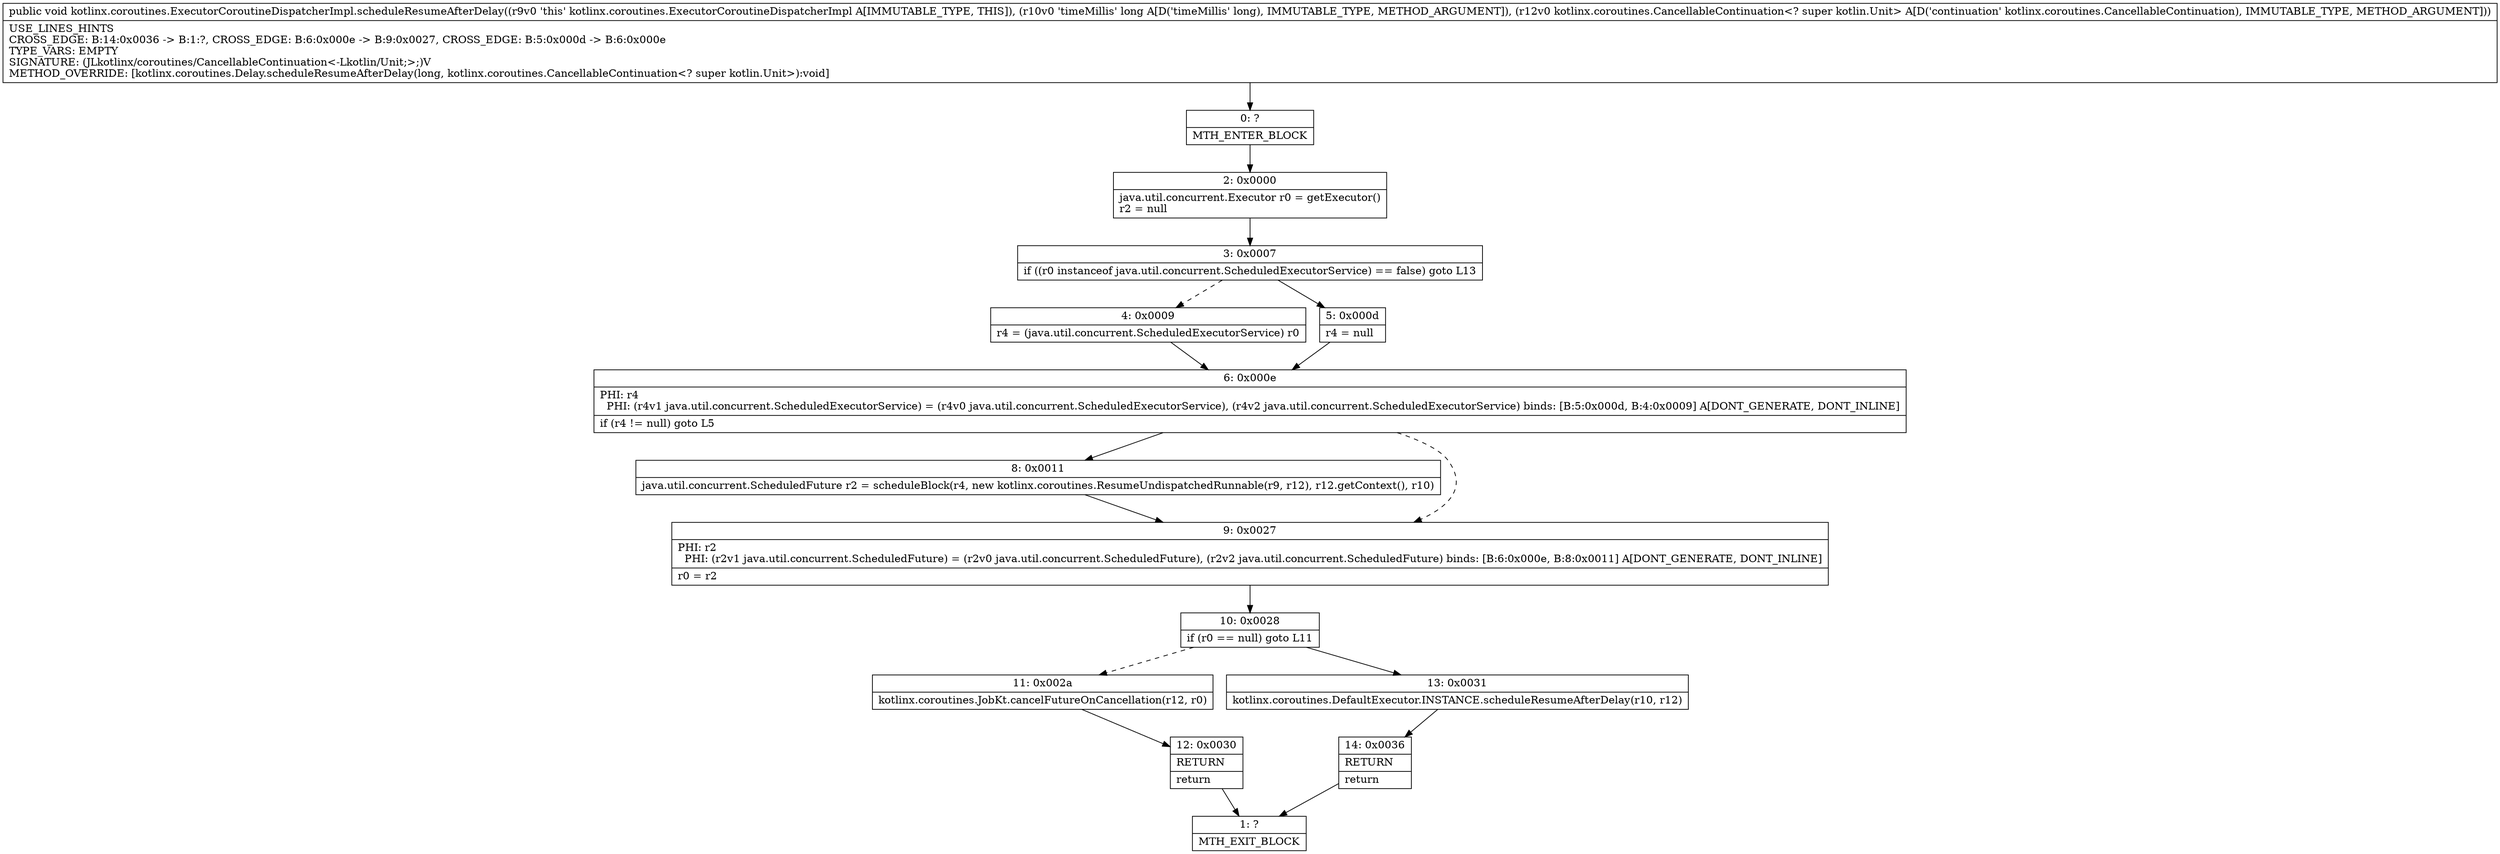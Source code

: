 digraph "CFG forkotlinx.coroutines.ExecutorCoroutineDispatcherImpl.scheduleResumeAfterDelay(JLkotlinx\/coroutines\/CancellableContinuation;)V" {
Node_0 [shape=record,label="{0\:\ ?|MTH_ENTER_BLOCK\l}"];
Node_2 [shape=record,label="{2\:\ 0x0000|java.util.concurrent.Executor r0 = getExecutor()\lr2 = null\l}"];
Node_3 [shape=record,label="{3\:\ 0x0007|if ((r0 instanceof java.util.concurrent.ScheduledExecutorService) == false) goto L13\l}"];
Node_4 [shape=record,label="{4\:\ 0x0009|r4 = (java.util.concurrent.ScheduledExecutorService) r0\l}"];
Node_6 [shape=record,label="{6\:\ 0x000e|PHI: r4 \l  PHI: (r4v1 java.util.concurrent.ScheduledExecutorService) = (r4v0 java.util.concurrent.ScheduledExecutorService), (r4v2 java.util.concurrent.ScheduledExecutorService) binds: [B:5:0x000d, B:4:0x0009] A[DONT_GENERATE, DONT_INLINE]\l|if (r4 != null) goto L5\l}"];
Node_8 [shape=record,label="{8\:\ 0x0011|java.util.concurrent.ScheduledFuture r2 = scheduleBlock(r4, new kotlinx.coroutines.ResumeUndispatchedRunnable(r9, r12), r12.getContext(), r10)\l}"];
Node_9 [shape=record,label="{9\:\ 0x0027|PHI: r2 \l  PHI: (r2v1 java.util.concurrent.ScheduledFuture) = (r2v0 java.util.concurrent.ScheduledFuture), (r2v2 java.util.concurrent.ScheduledFuture) binds: [B:6:0x000e, B:8:0x0011] A[DONT_GENERATE, DONT_INLINE]\l|r0 = r2\l}"];
Node_10 [shape=record,label="{10\:\ 0x0028|if (r0 == null) goto L11\l}"];
Node_11 [shape=record,label="{11\:\ 0x002a|kotlinx.coroutines.JobKt.cancelFutureOnCancellation(r12, r0)\l}"];
Node_12 [shape=record,label="{12\:\ 0x0030|RETURN\l|return\l}"];
Node_1 [shape=record,label="{1\:\ ?|MTH_EXIT_BLOCK\l}"];
Node_13 [shape=record,label="{13\:\ 0x0031|kotlinx.coroutines.DefaultExecutor.INSTANCE.scheduleResumeAfterDelay(r10, r12)\l}"];
Node_14 [shape=record,label="{14\:\ 0x0036|RETURN\l|return\l}"];
Node_5 [shape=record,label="{5\:\ 0x000d|r4 = null\l}"];
MethodNode[shape=record,label="{public void kotlinx.coroutines.ExecutorCoroutineDispatcherImpl.scheduleResumeAfterDelay((r9v0 'this' kotlinx.coroutines.ExecutorCoroutineDispatcherImpl A[IMMUTABLE_TYPE, THIS]), (r10v0 'timeMillis' long A[D('timeMillis' long), IMMUTABLE_TYPE, METHOD_ARGUMENT]), (r12v0 kotlinx.coroutines.CancellableContinuation\<? super kotlin.Unit\> A[D('continuation' kotlinx.coroutines.CancellableContinuation), IMMUTABLE_TYPE, METHOD_ARGUMENT]))  | USE_LINES_HINTS\lCROSS_EDGE: B:14:0x0036 \-\> B:1:?, CROSS_EDGE: B:6:0x000e \-\> B:9:0x0027, CROSS_EDGE: B:5:0x000d \-\> B:6:0x000e\lTYPE_VARS: EMPTY\lSIGNATURE: (JLkotlinx\/coroutines\/CancellableContinuation\<\-Lkotlin\/Unit;\>;)V\lMETHOD_OVERRIDE: [kotlinx.coroutines.Delay.scheduleResumeAfterDelay(long, kotlinx.coroutines.CancellableContinuation\<? super kotlin.Unit\>):void]\l}"];
MethodNode -> Node_0;Node_0 -> Node_2;
Node_2 -> Node_3;
Node_3 -> Node_4[style=dashed];
Node_3 -> Node_5;
Node_4 -> Node_6;
Node_6 -> Node_8;
Node_6 -> Node_9[style=dashed];
Node_8 -> Node_9;
Node_9 -> Node_10;
Node_10 -> Node_11[style=dashed];
Node_10 -> Node_13;
Node_11 -> Node_12;
Node_12 -> Node_1;
Node_13 -> Node_14;
Node_14 -> Node_1;
Node_5 -> Node_6;
}

